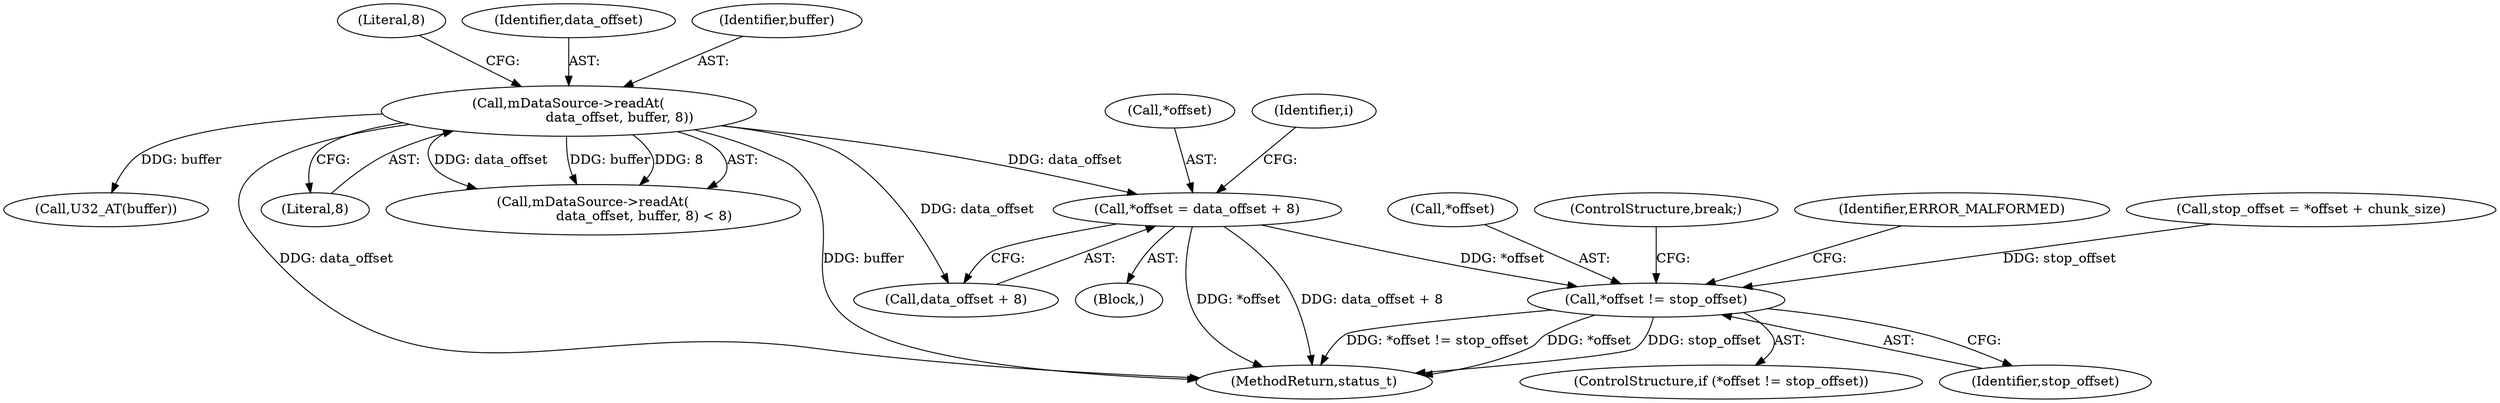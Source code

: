 digraph "0_Android_8a3a2f6ea7defe1a81bb32b3c9f3537f84749b9d@pointer" {
"1001655" [label="(Call,*offset = data_offset + 8)"];
"1001588" [label="(Call,mDataSource->readAt(\n                        data_offset, buffer, 8))"];
"1001688" [label="(Call,*offset != stop_offset)"];
"1001688" [label="(Call,*offset != stop_offset)"];
"1001655" [label="(Call,*offset = data_offset + 8)"];
"1001592" [label="(Literal,8)"];
"1001587" [label="(Call,mDataSource->readAt(\n                        data_offset, buffer, 8) < 8)"];
"1001589" [label="(Identifier,data_offset)"];
"1001574" [label="(Block,)"];
"1003923" [label="(MethodReturn,status_t)"];
"1001598" [label="(Call,U32_AT(buffer))"];
"1001658" [label="(Call,data_offset + 8)"];
"1001591" [label="(Literal,8)"];
"1001649" [label="(Call,stop_offset = *offset + chunk_size)"];
"1001689" [label="(Call,*offset)"];
"1001656" [label="(Call,*offset)"];
"1001687" [label="(ControlStructure,if (*offset != stop_offset))"];
"1001691" [label="(Identifier,stop_offset)"];
"1001695" [label="(ControlStructure,break;)"];
"1001588" [label="(Call,mDataSource->readAt(\n                        data_offset, buffer, 8))"];
"1001590" [label="(Identifier,buffer)"];
"1001664" [label="(Identifier,i)"];
"1001694" [label="(Identifier,ERROR_MALFORMED)"];
"1001655" -> "1001574"  [label="AST: "];
"1001655" -> "1001658"  [label="CFG: "];
"1001656" -> "1001655"  [label="AST: "];
"1001658" -> "1001655"  [label="AST: "];
"1001664" -> "1001655"  [label="CFG: "];
"1001655" -> "1003923"  [label="DDG: data_offset + 8"];
"1001655" -> "1003923"  [label="DDG: *offset"];
"1001588" -> "1001655"  [label="DDG: data_offset"];
"1001655" -> "1001688"  [label="DDG: *offset"];
"1001588" -> "1001587"  [label="AST: "];
"1001588" -> "1001591"  [label="CFG: "];
"1001589" -> "1001588"  [label="AST: "];
"1001590" -> "1001588"  [label="AST: "];
"1001591" -> "1001588"  [label="AST: "];
"1001592" -> "1001588"  [label="CFG: "];
"1001588" -> "1003923"  [label="DDG: data_offset"];
"1001588" -> "1003923"  [label="DDG: buffer"];
"1001588" -> "1001587"  [label="DDG: data_offset"];
"1001588" -> "1001587"  [label="DDG: buffer"];
"1001588" -> "1001587"  [label="DDG: 8"];
"1001588" -> "1001598"  [label="DDG: buffer"];
"1001588" -> "1001658"  [label="DDG: data_offset"];
"1001688" -> "1001687"  [label="AST: "];
"1001688" -> "1001691"  [label="CFG: "];
"1001689" -> "1001688"  [label="AST: "];
"1001691" -> "1001688"  [label="AST: "];
"1001694" -> "1001688"  [label="CFG: "];
"1001695" -> "1001688"  [label="CFG: "];
"1001688" -> "1003923"  [label="DDG: stop_offset"];
"1001688" -> "1003923"  [label="DDG: *offset != stop_offset"];
"1001688" -> "1003923"  [label="DDG: *offset"];
"1001649" -> "1001688"  [label="DDG: stop_offset"];
}
